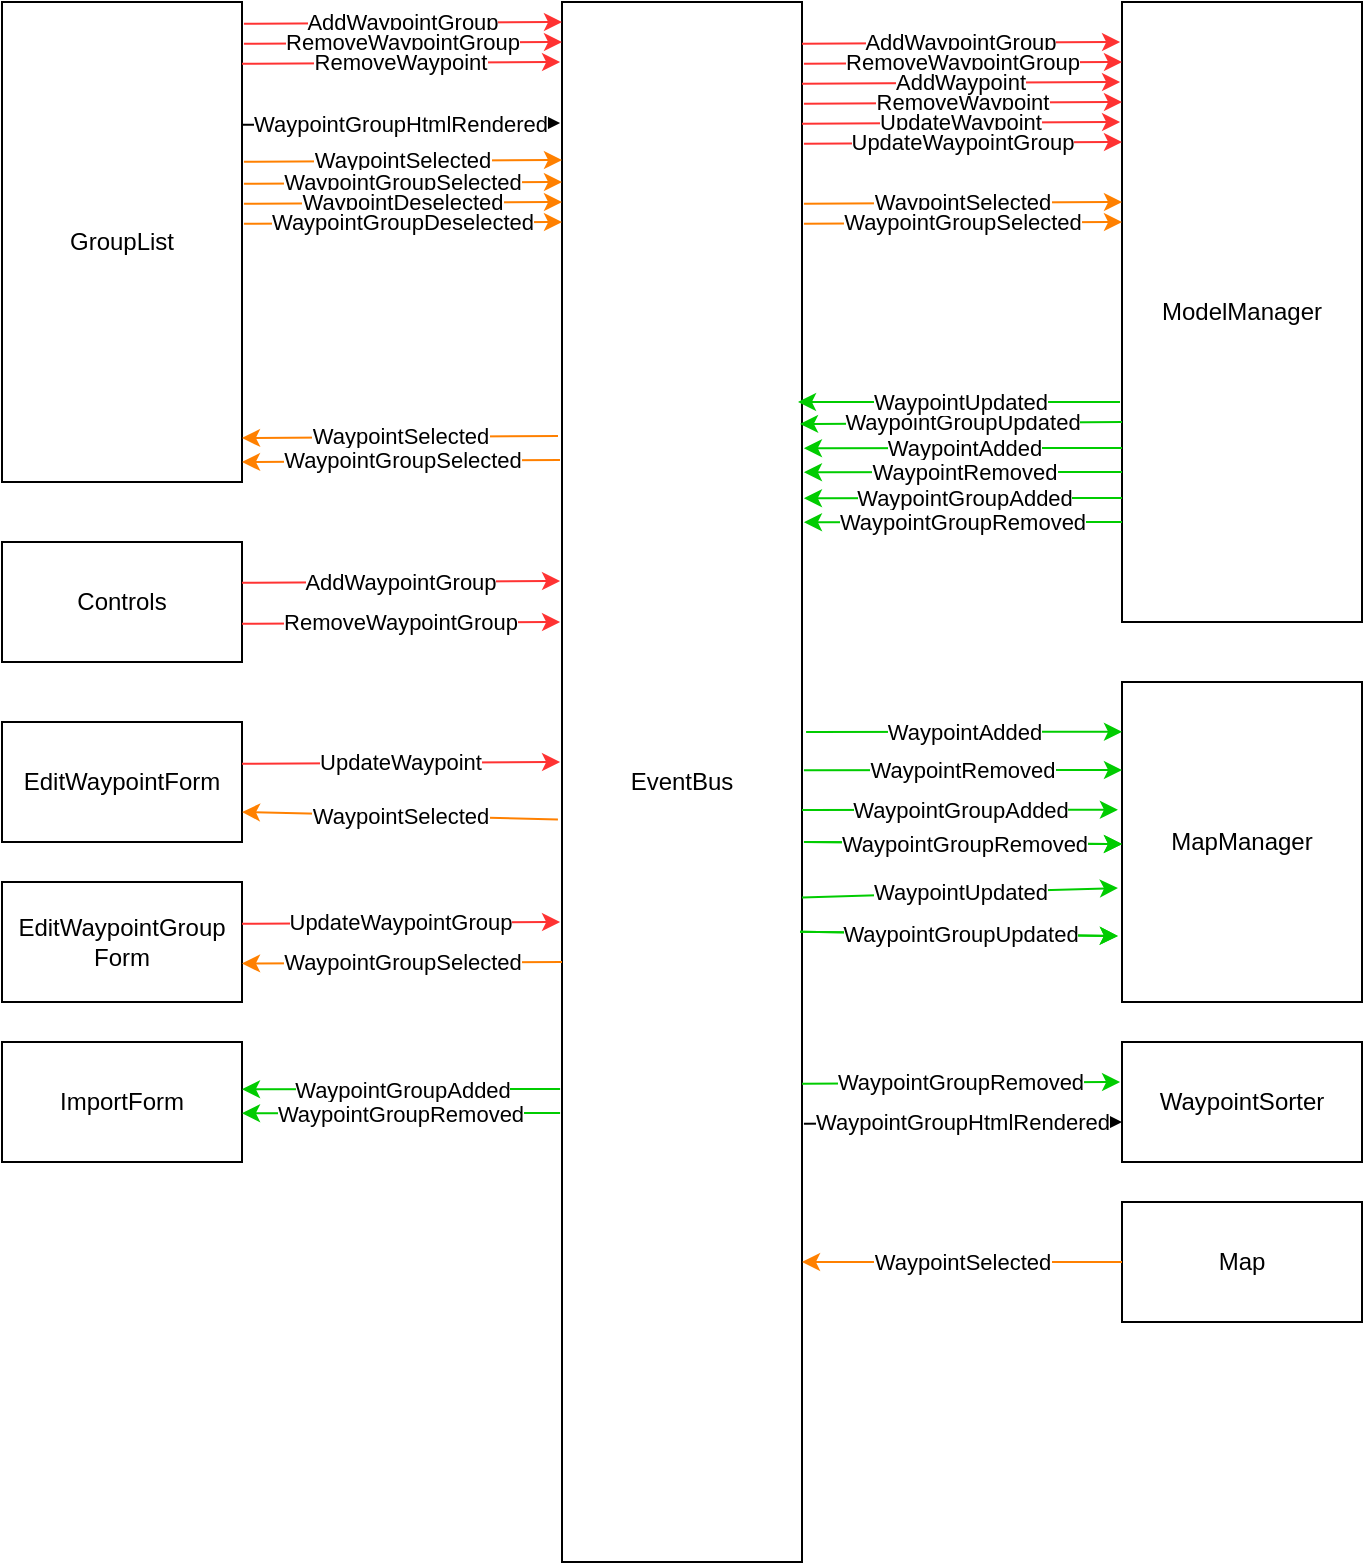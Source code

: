 <mxfile version="18.0.6" type="device"><diagram id="5SSuom1aUVd5S4VD9kD3" name="Page-1"><mxGraphModel dx="782" dy="1225" grid="1" gridSize="10" guides="1" tooltips="1" connect="1" arrows="1" fold="1" page="1" pageScale="1" pageWidth="827" pageHeight="1169" math="0" shadow="0"><root><mxCell id="0"/><mxCell id="1" parent="0"/><mxCell id="-0n0avyh6Q508L3aqo2l-1" value="GroupList" style="rounded=0;whiteSpace=wrap;html=1;" parent="1" vertex="1"><mxGeometry x="40" y="40" width="120" height="240" as="geometry"/></mxCell><mxCell id="-0n0avyh6Q508L3aqo2l-3" value="WaypointSorter" style="rounded=0;whiteSpace=wrap;html=1;" parent="1" vertex="1"><mxGeometry x="600" y="560" width="120" height="60" as="geometry"/></mxCell><mxCell id="-0n0avyh6Q508L3aqo2l-4" value="EventBus" style="rounded=0;whiteSpace=wrap;html=1;" parent="1" vertex="1"><mxGeometry x="320" y="40" width="120" height="780" as="geometry"/></mxCell><mxCell id="-0n0avyh6Q508L3aqo2l-5" value="AddWaypointGroup" style="endArrow=classic;html=1;rounded=0;exitX=1.008;exitY=0.608;exitDx=0;exitDy=0;exitPerimeter=0;entryX=0;entryY=0.25;entryDx=0;entryDy=0;fillColor=#f8cecc;strokeColor=#FF3333;" parent="1" edge="1"><mxGeometry width="50" height="50" relative="1" as="geometry"><mxPoint x="160.96" y="50.92" as="sourcePoint"/><mxPoint x="320" y="50" as="targetPoint"/></mxGeometry></mxCell><mxCell id="-0n0avyh6Q508L3aqo2l-8" value="ModelManager" style="rounded=0;whiteSpace=wrap;html=1;" parent="1" vertex="1"><mxGeometry x="600" y="40" width="120" height="310" as="geometry"/></mxCell><mxCell id="-0n0avyh6Q508L3aqo2l-11" value="RemoveWaypointGroup" style="endArrow=classic;html=1;rounded=0;exitX=1.008;exitY=0.608;exitDx=0;exitDy=0;exitPerimeter=0;entryX=0;entryY=0.25;entryDx=0;entryDy=0;strokeColor=#FF3333;" parent="1" edge="1"><mxGeometry width="50" height="50" relative="1" as="geometry"><mxPoint x="160.96" y="60.92" as="sourcePoint"/><mxPoint x="320" y="60" as="targetPoint"/></mxGeometry></mxCell><mxCell id="-0n0avyh6Q508L3aqo2l-12" value="RemoveWaypoint" style="endArrow=classic;html=1;rounded=0;exitX=1.008;exitY=0.608;exitDx=0;exitDy=0;exitPerimeter=0;entryX=0;entryY=0.25;entryDx=0;entryDy=0;strokeColor=#FF3333;" parent="1" edge="1"><mxGeometry width="50" height="50" relative="1" as="geometry"><mxPoint x="160.0" y="70.92" as="sourcePoint"/><mxPoint x="319.04" y="70" as="targetPoint"/></mxGeometry></mxCell><mxCell id="-0n0avyh6Q508L3aqo2l-13" value="MapManager" style="rounded=0;whiteSpace=wrap;html=1;" parent="1" vertex="1"><mxGeometry x="600" y="380" width="120" height="160" as="geometry"/></mxCell><mxCell id="-0n0avyh6Q508L3aqo2l-15" value="AddWaypointGroup" style="endArrow=classic;html=1;rounded=0;exitX=1.008;exitY=0.608;exitDx=0;exitDy=0;exitPerimeter=0;entryX=0;entryY=0.25;entryDx=0;entryDy=0;strokeColor=#FF3333;" parent="1" edge="1"><mxGeometry width="50" height="50" relative="1" as="geometry"><mxPoint x="440.0" y="60.92" as="sourcePoint"/><mxPoint x="599.04" y="60" as="targetPoint"/></mxGeometry></mxCell><mxCell id="-0n0avyh6Q508L3aqo2l-18" value="RemoveWaypointGroup" style="endArrow=classic;html=1;rounded=0;exitX=1.008;exitY=0.608;exitDx=0;exitDy=0;exitPerimeter=0;entryX=0;entryY=0.25;entryDx=0;entryDy=0;strokeColor=#FF3333;" parent="1" edge="1"><mxGeometry width="50" height="50" relative="1" as="geometry"><mxPoint x="440.96" y="70.92" as="sourcePoint"/><mxPoint x="600" y="70" as="targetPoint"/></mxGeometry></mxCell><mxCell id="-0n0avyh6Q508L3aqo2l-19" value="RemoveWaypoint" style="endArrow=classic;html=1;rounded=0;exitX=1.008;exitY=0.608;exitDx=0;exitDy=0;exitPerimeter=0;entryX=0;entryY=0.25;entryDx=0;entryDy=0;strokeColor=#FF3333;" parent="1" edge="1"><mxGeometry width="50" height="50" relative="1" as="geometry"><mxPoint x="440.96" y="90.92" as="sourcePoint"/><mxPoint x="600" y="90" as="targetPoint"/></mxGeometry></mxCell><mxCell id="-0n0avyh6Q508L3aqo2l-20" value="WaypointAdded" style="endArrow=classic;html=1;rounded=0;entryX=1.008;entryY=0.176;entryDx=0;entryDy=0;entryPerimeter=0;strokeColor=#00CC00;" parent="1" edge="1"><mxGeometry width="50" height="50" relative="1" as="geometry"><mxPoint x="600" y="263" as="sourcePoint"/><mxPoint x="440.96" y="263.08" as="targetPoint"/></mxGeometry></mxCell><mxCell id="-0n0avyh6Q508L3aqo2l-21" value="WaypointRemoved" style="endArrow=classic;html=1;rounded=0;entryX=1.008;entryY=0.176;entryDx=0;entryDy=0;entryPerimeter=0;strokeColor=#00CC00;" parent="1" edge="1"><mxGeometry width="50" height="50" relative="1" as="geometry"><mxPoint x="600" y="275" as="sourcePoint"/><mxPoint x="440.96" y="275.08" as="targetPoint"/></mxGeometry></mxCell><mxCell id="-0n0avyh6Q508L3aqo2l-22" value="WaypointGroupAdded" style="endArrow=classic;html=1;rounded=0;entryX=1.008;entryY=0.176;entryDx=0;entryDy=0;entryPerimeter=0;strokeColor=#00CC00;" parent="1" edge="1"><mxGeometry width="50" height="50" relative="1" as="geometry"><mxPoint x="600" y="288" as="sourcePoint"/><mxPoint x="440.96" y="288.08" as="targetPoint"/></mxGeometry></mxCell><mxCell id="-0n0avyh6Q508L3aqo2l-23" value="WaypointGroupRemoved" style="endArrow=classic;html=1;rounded=0;entryX=1.008;entryY=0.176;entryDx=0;entryDy=0;entryPerimeter=0;strokeColor=#00CC00;" parent="1" edge="1"><mxGeometry x="0.006" width="50" height="50" relative="1" as="geometry"><mxPoint x="600" y="300" as="sourcePoint"/><mxPoint x="440.96" y="300.08" as="targetPoint"/><mxPoint as="offset"/></mxGeometry></mxCell><mxCell id="-0n0avyh6Q508L3aqo2l-24" value="AddWaypoint" style="endArrow=classic;html=1;rounded=0;exitX=1.008;exitY=0.608;exitDx=0;exitDy=0;exitPerimeter=0;entryX=0;entryY=0.25;entryDx=0;entryDy=0;strokeColor=#FF3333;" parent="1" edge="1"><mxGeometry width="50" height="50" relative="1" as="geometry"><mxPoint x="440" y="80.92" as="sourcePoint"/><mxPoint x="599.04" y="80" as="targetPoint"/></mxGeometry></mxCell><mxCell id="-0n0avyh6Q508L3aqo2l-25" value="WaypointGroupRemoved" style="endArrow=classic;html=1;rounded=0;exitX=1.008;exitY=0.608;exitDx=0;exitDy=0;exitPerimeter=0;entryX=0;entryY=0.25;entryDx=0;entryDy=0;strokeColor=#00CC00;" parent="1" edge="1"><mxGeometry width="50" height="50" relative="1" as="geometry"><mxPoint x="440" y="580.92" as="sourcePoint"/><mxPoint x="599.04" y="580" as="targetPoint"/></mxGeometry></mxCell><mxCell id="-0n0avyh6Q508L3aqo2l-27" value="WaypointGroupHtmlRendered" style="endArrow=classic;html=1;rounded=0;exitX=1.008;exitY=0.608;exitDx=0;exitDy=0;exitPerimeter=0;entryX=0;entryY=0.25;entryDx=0;entryDy=0;" parent="1" edge="1"><mxGeometry width="50" height="50" relative="1" as="geometry"><mxPoint x="160.0" y="101.42" as="sourcePoint"/><mxPoint x="319.04" y="100.5" as="targetPoint"/></mxGeometry></mxCell><mxCell id="-0n0avyh6Q508L3aqo2l-28" value="WaypointGroupHtmlRendered" style="endArrow=classic;html=1;rounded=0;exitX=1.008;exitY=0.608;exitDx=0;exitDy=0;exitPerimeter=0;entryX=0;entryY=0.25;entryDx=0;entryDy=0;" parent="1" edge="1"><mxGeometry width="50" height="50" relative="1" as="geometry"><mxPoint x="440.96" y="600.92" as="sourcePoint"/><mxPoint x="600" y="600" as="targetPoint"/></mxGeometry></mxCell><mxCell id="87BIP71wn9H1V1diwDQo-1" value="Controls" style="rounded=0;whiteSpace=wrap;html=1;" parent="1" vertex="1"><mxGeometry x="40" y="310" width="120" height="60" as="geometry"/></mxCell><mxCell id="87BIP71wn9H1V1diwDQo-2" value="AddWaypointGroup" style="endArrow=classic;html=1;rounded=0;exitX=1.008;exitY=0.608;exitDx=0;exitDy=0;exitPerimeter=0;entryX=0;entryY=0.25;entryDx=0;entryDy=0;strokeColor=#FF3333;" parent="1" edge="1"><mxGeometry width="50" height="50" relative="1" as="geometry"><mxPoint x="160.0" y="330.42" as="sourcePoint"/><mxPoint x="319.04" y="329.5" as="targetPoint"/></mxGeometry></mxCell><mxCell id="87BIP71wn9H1V1diwDQo-3" value="RemoveWaypointGroup" style="endArrow=classic;html=1;rounded=0;exitX=1.008;exitY=0.608;exitDx=0;exitDy=0;exitPerimeter=0;entryX=0;entryY=0.25;entryDx=0;entryDy=0;strokeColor=#FF3333;" parent="1" edge="1"><mxGeometry width="50" height="50" relative="1" as="geometry"><mxPoint x="160.0" y="350.92" as="sourcePoint"/><mxPoint x="319.04" y="350" as="targetPoint"/></mxGeometry></mxCell><mxCell id="87BIP71wn9H1V1diwDQo-5" value="WaypointSelected" style="endArrow=classic;html=1;rounded=0;exitX=1.008;exitY=0.608;exitDx=0;exitDy=0;exitPerimeter=0;entryX=0;entryY=0.25;entryDx=0;entryDy=0;strokeColor=#FF8000;" parent="1" edge="1"><mxGeometry width="50" height="50" relative="1" as="geometry"><mxPoint x="160.96" y="119.92" as="sourcePoint"/><mxPoint x="320.0" y="119" as="targetPoint"/></mxGeometry></mxCell><mxCell id="87BIP71wn9H1V1diwDQo-6" value="WaypointSelected" style="endArrow=classic;html=1;rounded=0;exitX=1.008;exitY=0.608;exitDx=0;exitDy=0;exitPerimeter=0;entryX=0;entryY=0.25;entryDx=0;entryDy=0;strokeColor=#FF8000;" parent="1" edge="1"><mxGeometry width="50" height="50" relative="1" as="geometry"><mxPoint x="440.96" y="140.92" as="sourcePoint"/><mxPoint x="600" y="140" as="targetPoint"/></mxGeometry></mxCell><mxCell id="87BIP71wn9H1V1diwDQo-7" value="WaypointAdded" style="endArrow=classic;html=1;rounded=0;entryX=0;entryY=0.065;entryDx=0;entryDy=0;entryPerimeter=0;exitX=1.017;exitY=0.443;exitDx=0;exitDy=0;exitPerimeter=0;strokeColor=#00CC00;" parent="1" edge="1"><mxGeometry width="50" height="50" relative="1" as="geometry"><mxPoint x="442.04" y="404.94" as="sourcePoint"/><mxPoint x="600" y="404.9" as="targetPoint"/></mxGeometry></mxCell><mxCell id="87BIP71wn9H1V1diwDQo-8" value="WaypointRemoved" style="endArrow=classic;html=1;rounded=0;exitX=1.008;exitY=0.476;exitDx=0;exitDy=0;exitPerimeter=0;strokeColor=#00CC00;" parent="1" edge="1"><mxGeometry width="50" height="50" relative="1" as="geometry"><mxPoint x="440.96" y="424.08" as="sourcePoint"/><mxPoint x="600" y="424" as="targetPoint"/></mxGeometry></mxCell><mxCell id="87BIP71wn9H1V1diwDQo-9" value="WaypointGroupAdded" style="endArrow=classic;html=1;rounded=0;entryX=-0.017;entryY=0.215;entryDx=0;entryDy=0;entryPerimeter=0;strokeColor=#00CC00;" parent="1" edge="1"><mxGeometry width="50" height="50" relative="1" as="geometry"><mxPoint x="440" y="444" as="sourcePoint"/><mxPoint x="597.96" y="443.9" as="targetPoint"/></mxGeometry></mxCell><mxCell id="87BIP71wn9H1V1diwDQo-10" value="WaypointGroupRemoved" style="endArrow=classic;html=1;rounded=0;entryX=0;entryY=0.281;entryDx=0;entryDy=0;entryPerimeter=0;exitX=1.008;exitY=0.538;exitDx=0;exitDy=0;exitPerimeter=0;strokeColor=#00CC00;" parent="1" edge="1"><mxGeometry x="0.006" width="50" height="50" relative="1" as="geometry"><mxPoint x="440.96" y="460.04" as="sourcePoint"/><mxPoint x="600" y="461.06" as="targetPoint"/><mxPoint as="offset"/></mxGeometry></mxCell><mxCell id="87BIP71wn9H1V1diwDQo-11" value="EditWaypointForm" style="rounded=0;whiteSpace=wrap;html=1;" parent="1" vertex="1"><mxGeometry x="40" y="400" width="120" height="60" as="geometry"/></mxCell><mxCell id="87BIP71wn9H1V1diwDQo-12" value="UpdateWaypoint" style="endArrow=classic;html=1;rounded=0;exitX=1.008;exitY=0.608;exitDx=0;exitDy=0;exitPerimeter=0;entryX=0;entryY=0.25;entryDx=0;entryDy=0;strokeColor=#FF3333;" parent="1" edge="1"><mxGeometry width="50" height="50" relative="1" as="geometry"><mxPoint x="160" y="420.92" as="sourcePoint"/><mxPoint x="319.04" y="420" as="targetPoint"/></mxGeometry></mxCell><mxCell id="87BIP71wn9H1V1diwDQo-13" value="WaypointSelected" style="endArrow=classic;html=1;rounded=0;exitX=-0.017;exitY=0.524;exitDx=0;exitDy=0;exitPerimeter=0;entryX=1;entryY=0.75;entryDx=0;entryDy=0;strokeColor=#FF8000;" parent="1" source="-0n0avyh6Q508L3aqo2l-4" target="87BIP71wn9H1V1diwDQo-11" edge="1"><mxGeometry width="50" height="50" relative="1" as="geometry"><mxPoint x="150" y="500.92" as="sourcePoint"/><mxPoint x="309.04" y="500" as="targetPoint"/></mxGeometry></mxCell><mxCell id="87BIP71wn9H1V1diwDQo-14" value="UpdateWaypoint" style="endArrow=classic;html=1;rounded=0;exitX=1.008;exitY=0.608;exitDx=0;exitDy=0;exitPerimeter=0;entryX=0;entryY=0.25;entryDx=0;entryDy=0;strokeColor=#FF3333;" parent="1" edge="1"><mxGeometry width="50" height="50" relative="1" as="geometry"><mxPoint x="440" y="100.92" as="sourcePoint"/><mxPoint x="599.04" y="100" as="targetPoint"/></mxGeometry></mxCell><mxCell id="87BIP71wn9H1V1diwDQo-15" value="UpdateWaypointGroup" style="endArrow=classic;html=1;rounded=0;exitX=1.008;exitY=0.608;exitDx=0;exitDy=0;exitPerimeter=0;entryX=0;entryY=0.25;entryDx=0;entryDy=0;strokeColor=#FF3333;" parent="1" edge="1"><mxGeometry width="50" height="50" relative="1" as="geometry"><mxPoint x="440.96" y="110.92" as="sourcePoint"/><mxPoint x="600" y="110" as="targetPoint"/></mxGeometry></mxCell><mxCell id="87BIP71wn9H1V1diwDQo-16" value="EditWaypointGroup&lt;br&gt;Form" style="rounded=0;whiteSpace=wrap;html=1;" parent="1" vertex="1"><mxGeometry x="40" y="480" width="120" height="60" as="geometry"/></mxCell><mxCell id="87BIP71wn9H1V1diwDQo-17" value="UpdateWaypointGroup" style="endArrow=classic;html=1;rounded=0;exitX=1.008;exitY=0.608;exitDx=0;exitDy=0;exitPerimeter=0;entryX=0;entryY=0.25;entryDx=0;entryDy=0;strokeColor=#FF3333;" parent="1" edge="1"><mxGeometry width="50" height="50" relative="1" as="geometry"><mxPoint x="160" y="500.92" as="sourcePoint"/><mxPoint x="319.04" y="500" as="targetPoint"/></mxGeometry></mxCell><mxCell id="87BIP71wn9H1V1diwDQo-18" value="WaypointGroupSelected" style="endArrow=classic;html=1;rounded=0;exitX=0;exitY=0.697;exitDx=0;exitDy=0;exitPerimeter=0;entryX=1;entryY=0.75;entryDx=0;entryDy=0;strokeColor=#FF8000;" parent="1" edge="1"><mxGeometry width="50" height="50" relative="1" as="geometry"><mxPoint x="320" y="520" as="sourcePoint"/><mxPoint x="160" y="520.74" as="targetPoint"/></mxGeometry></mxCell><mxCell id="87BIP71wn9H1V1diwDQo-19" value="WaypointGroupUpdated" style="endArrow=classic;html=1;rounded=0;strokeColor=#00CC00;" parent="1" edge="1"><mxGeometry width="50" height="50" relative="1" as="geometry"><mxPoint x="600" y="250" as="sourcePoint"/><mxPoint x="439" y="251" as="targetPoint"/></mxGeometry></mxCell><mxCell id="87BIP71wn9H1V1diwDQo-22" value="WaypointGroupUpdated" style="endArrow=classic;html=1;rounded=0;exitX=0.992;exitY=0.596;exitDx=0;exitDy=0;exitPerimeter=0;entryX=-0.017;entryY=0.794;entryDx=0;entryDy=0;entryPerimeter=0;strokeColor=#00CC00;" parent="1" source="-0n0avyh6Q508L3aqo2l-4" target="-0n0avyh6Q508L3aqo2l-13" edge="1"><mxGeometry width="50" height="50" relative="1" as="geometry"><mxPoint x="573.04" y="539.28" as="sourcePoint"/><mxPoint x="414.0" y="539" as="targetPoint"/></mxGeometry></mxCell><mxCell id="kk6Uz29mKa9V3y5WrhfR-1" value="WaypointGroupSelected" style="endArrow=classic;html=1;rounded=0;exitX=1.008;exitY=0.608;exitDx=0;exitDy=0;exitPerimeter=0;entryX=0;entryY=0.25;entryDx=0;entryDy=0;strokeColor=#FF8000;" parent="1" edge="1"><mxGeometry width="50" height="50" relative="1" as="geometry"><mxPoint x="160.96" y="130.92" as="sourcePoint"/><mxPoint x="320" y="130" as="targetPoint"/></mxGeometry></mxCell><mxCell id="kk6Uz29mKa9V3y5WrhfR-4" value="WaypointDeselected" style="endArrow=classic;html=1;rounded=0;exitX=1.008;exitY=0.608;exitDx=0;exitDy=0;exitPerimeter=0;entryX=0;entryY=0.25;entryDx=0;entryDy=0;strokeColor=#FF8000;" parent="1" edge="1"><mxGeometry width="50" height="50" relative="1" as="geometry"><mxPoint x="160.96" y="140.92" as="sourcePoint"/><mxPoint x="320" y="140" as="targetPoint"/></mxGeometry></mxCell><mxCell id="kk6Uz29mKa9V3y5WrhfR-5" value="WaypointGroupDeselected" style="endArrow=classic;html=1;rounded=0;exitX=1.008;exitY=0.608;exitDx=0;exitDy=0;exitPerimeter=0;entryX=0;entryY=0.25;entryDx=0;entryDy=0;strokeColor=#FF8000;" parent="1" edge="1"><mxGeometry width="50" height="50" relative="1" as="geometry"><mxPoint x="160.96" y="150.92" as="sourcePoint"/><mxPoint x="320" y="150" as="targetPoint"/></mxGeometry></mxCell><mxCell id="3DjrWc9LA-z0PKaXzr54-1" value="Map" style="rounded=0;whiteSpace=wrap;html=1;" parent="1" vertex="1"><mxGeometry x="600" y="640" width="120" height="60" as="geometry"/></mxCell><mxCell id="3DjrWc9LA-z0PKaXzr54-2" value="WaypointSelected" style="endArrow=classic;html=1;rounded=0;exitX=0;exitY=0.5;exitDx=0;exitDy=0;strokeColor=#FF8000;" parent="1" source="3DjrWc9LA-z0PKaXzr54-1" edge="1"><mxGeometry width="50" height="50" relative="1" as="geometry"><mxPoint x="360" y="680.92" as="sourcePoint"/><mxPoint x="440" y="670" as="targetPoint"/></mxGeometry></mxCell><mxCell id="obkeIbrhFr-kLnIsSb-x-1" value="WaypointUpdated" style="endArrow=classic;html=1;rounded=0;strokeColor=#00CC00;" parent="1" edge="1"><mxGeometry width="50" height="50" relative="1" as="geometry"><mxPoint x="599" y="240" as="sourcePoint"/><mxPoint x="438" y="240" as="targetPoint"/></mxGeometry></mxCell><mxCell id="obkeIbrhFr-kLnIsSb-x-4" value="WaypointGroupUpdated" style="endArrow=classic;html=1;rounded=0;exitX=0.992;exitY=0.596;exitDx=0;exitDy=0;exitPerimeter=0;entryX=-0.017;entryY=0.794;entryDx=0;entryDy=0;entryPerimeter=0;strokeColor=#00CC00;" parent="1" edge="1"><mxGeometry width="50" height="50" relative="1" as="geometry"><mxPoint x="439.04" y="504.84" as="sourcePoint"/><mxPoint x="597.96" y="507.0" as="targetPoint"/></mxGeometry></mxCell><mxCell id="obkeIbrhFr-kLnIsSb-x-5" value="WaypointUpdated" style="endArrow=classic;html=1;rounded=0;exitX=1;exitY=0.574;exitDx=0;exitDy=0;exitPerimeter=0;entryX=-0.017;entryY=0.644;entryDx=0;entryDy=0;entryPerimeter=0;strokeColor=#00CC00;" parent="1" source="-0n0avyh6Q508L3aqo2l-4" edge="1"><mxGeometry width="50" height="50" relative="1" as="geometry"><mxPoint x="443" y="483.78" as="sourcePoint"/><mxPoint x="597.96" y="483.0" as="targetPoint"/></mxGeometry></mxCell><mxCell id="obkeIbrhFr-kLnIsSb-x-6" value="WaypointGroupRemoved" style="endArrow=classic;html=1;rounded=0;entryX=0;entryY=0.281;entryDx=0;entryDy=0;entryPerimeter=0;exitX=1.008;exitY=0.538;exitDx=0;exitDy=0;exitPerimeter=0;strokeColor=#00CC00;" parent="1" edge="1"><mxGeometry x="0.006" width="50" height="50" relative="1" as="geometry"><mxPoint x="440.96" y="460.0" as="sourcePoint"/><mxPoint x="600" y="461.02" as="targetPoint"/><mxPoint as="offset"/></mxGeometry></mxCell><mxCell id="obkeIbrhFr-kLnIsSb-x-7" value="WaypointGroupSelected" style="endArrow=classic;html=1;rounded=0;exitX=1.008;exitY=0.608;exitDx=0;exitDy=0;exitPerimeter=0;entryX=0;entryY=0.25;entryDx=0;entryDy=0;strokeColor=#FF8000;" parent="1" edge="1"><mxGeometry width="50" height="50" relative="1" as="geometry"><mxPoint x="440.96" y="150.92" as="sourcePoint"/><mxPoint x="600.0" y="150" as="targetPoint"/></mxGeometry></mxCell><mxCell id="obkeIbrhFr-kLnIsSb-x-8" value="WaypointSelected" style="endArrow=classic;html=1;rounded=0;strokeColor=#FF8000;" parent="1" edge="1"><mxGeometry width="50" height="50" relative="1" as="geometry"><mxPoint x="318" y="257" as="sourcePoint"/><mxPoint x="160" y="258" as="targetPoint"/></mxGeometry></mxCell><mxCell id="obkeIbrhFr-kLnIsSb-x-9" value="WaypointGroupSelected" style="endArrow=classic;html=1;rounded=0;strokeColor=#FF8000;" parent="1" edge="1"><mxGeometry width="50" height="50" relative="1" as="geometry"><mxPoint x="319" y="269" as="sourcePoint"/><mxPoint x="160" y="270" as="targetPoint"/></mxGeometry></mxCell><mxCell id="9OEwsnz28tl5YTGegDZu-1" value="ImportForm" style="rounded=0;whiteSpace=wrap;html=1;" vertex="1" parent="1"><mxGeometry x="40" y="560" width="120" height="60" as="geometry"/></mxCell><mxCell id="9OEwsnz28tl5YTGegDZu-2" value="WaypointGroupAdded" style="endArrow=classic;html=1;rounded=0;entryX=1.008;entryY=0.176;entryDx=0;entryDy=0;entryPerimeter=0;strokeColor=#00CC00;" edge="1" parent="1"><mxGeometry width="50" height="50" relative="1" as="geometry"><mxPoint x="319.04" y="583.5" as="sourcePoint"/><mxPoint x="160.0" y="583.58" as="targetPoint"/></mxGeometry></mxCell><mxCell id="9OEwsnz28tl5YTGegDZu-3" value="WaypointGroupRemoved" style="endArrow=classic;html=1;rounded=0;entryX=1.008;entryY=0.176;entryDx=0;entryDy=0;entryPerimeter=0;strokeColor=#00CC00;" edge="1" parent="1"><mxGeometry x="0.006" width="50" height="50" relative="1" as="geometry"><mxPoint x="319.04" y="595.5" as="sourcePoint"/><mxPoint x="160.0" y="595.58" as="targetPoint"/><mxPoint as="offset"/></mxGeometry></mxCell></root></mxGraphModel></diagram></mxfile>